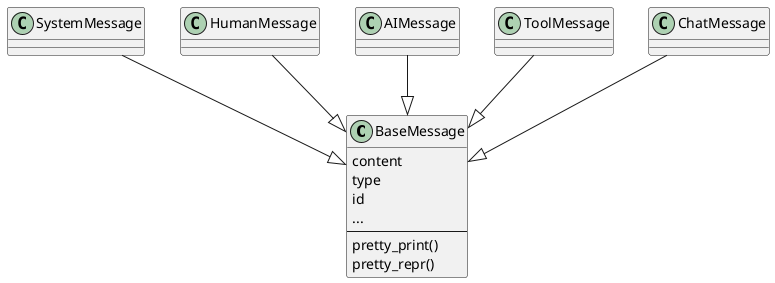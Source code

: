 ' Chat models
' https://blog.langchain.dev/chat-models/

@startuml

' https://api.python.langchain.com/en/latest/messages/langchain_core.messages.base.BaseMessage.html#langchain_core.messages.base.BaseMessage
class BaseMessage {
    content
    type
    id
    ...
    ---
    pretty_print()
    ' Get a pretty representation of the message.
    pretty_repr()
}

'  a message setting the objectives the AI should follow
class SystemMessage {}
SystemMessage --|> BaseMessage

' a message sent from the perspective of the human
class HumanMessage {}
HumanMessage --|> BaseMessage

' a message sent from the perspective of the AI the human is interacting with
class AIMessage {}
AIMessage --|> BaseMessage

' https://api.python.langchain.com/en/latest/messages/langchain_core.messages.tool.ToolMessage.html#langchain_core.messages.tool.ToolMessage
class ToolMessage{}
ToolMessage --|> BaseMessage

' a message allowing for arbitrary setting of role
class ChatMessage {}
ChatMessage --|> BaseMessage



@enduml